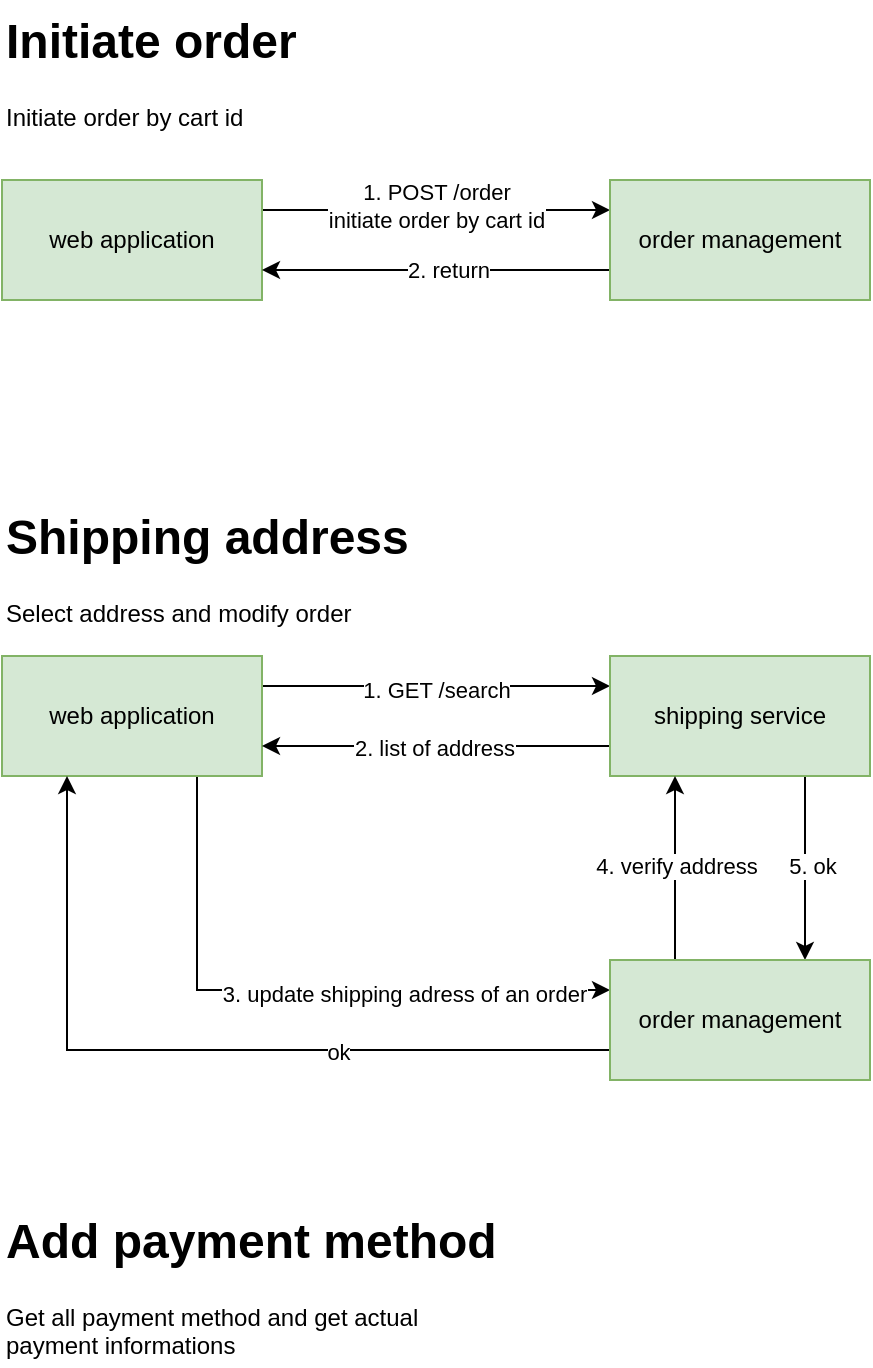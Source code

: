 <mxfile version="24.0.5" type="github">
  <diagram name="Page-1" id="S8j_egNwSijgdve_KBxc">
    <mxGraphModel dx="1434" dy="766" grid="1" gridSize="10" guides="1" tooltips="1" connect="1" arrows="1" fold="1" page="1" pageScale="1" pageWidth="827" pageHeight="1169" math="0" shadow="0">
      <root>
        <mxCell id="0" />
        <mxCell id="1" parent="0" />
        <mxCell id="144fUxhqExXPJ9dB0RyW-5" style="edgeStyle=orthogonalEdgeStyle;rounded=0;orthogonalLoop=1;jettySize=auto;html=1;exitX=1;exitY=0.25;exitDx=0;exitDy=0;entryX=0;entryY=0.25;entryDx=0;entryDy=0;" edge="1" parent="1" source="144fUxhqExXPJ9dB0RyW-1" target="144fUxhqExXPJ9dB0RyW-3">
          <mxGeometry relative="1" as="geometry" />
        </mxCell>
        <mxCell id="144fUxhqExXPJ9dB0RyW-6" value="&lt;div&gt;1. POST /order&lt;/div&gt;&lt;div&gt;initiate order by cart id&lt;br&gt;&lt;/div&gt;" style="edgeLabel;html=1;align=center;verticalAlign=middle;resizable=0;points=[];" vertex="1" connectable="0" parent="144fUxhqExXPJ9dB0RyW-5">
          <mxGeometry y="2" relative="1" as="geometry">
            <mxPoint as="offset" />
          </mxGeometry>
        </mxCell>
        <mxCell id="144fUxhqExXPJ9dB0RyW-1" value="web application" style="rounded=0;whiteSpace=wrap;html=1;fillColor=#d5e8d4;strokeColor=#82b366;" vertex="1" parent="1">
          <mxGeometry x="110" y="210" width="130" height="60" as="geometry" />
        </mxCell>
        <mxCell id="144fUxhqExXPJ9dB0RyW-7" style="edgeStyle=orthogonalEdgeStyle;rounded=0;orthogonalLoop=1;jettySize=auto;html=1;exitX=0;exitY=0.75;exitDx=0;exitDy=0;entryX=1;entryY=0.75;entryDx=0;entryDy=0;" edge="1" parent="1" source="144fUxhqExXPJ9dB0RyW-3" target="144fUxhqExXPJ9dB0RyW-1">
          <mxGeometry relative="1" as="geometry" />
        </mxCell>
        <mxCell id="144fUxhqExXPJ9dB0RyW-8" value="2. return" style="edgeLabel;html=1;align=center;verticalAlign=middle;resizable=0;points=[];" vertex="1" connectable="0" parent="144fUxhqExXPJ9dB0RyW-7">
          <mxGeometry x="-0.062" relative="1" as="geometry">
            <mxPoint as="offset" />
          </mxGeometry>
        </mxCell>
        <mxCell id="144fUxhqExXPJ9dB0RyW-3" value="order management" style="rounded=0;whiteSpace=wrap;html=1;fillColor=#d5e8d4;strokeColor=#82b366;" vertex="1" parent="1">
          <mxGeometry x="414" y="210" width="130" height="60" as="geometry" />
        </mxCell>
        <mxCell id="144fUxhqExXPJ9dB0RyW-11" style="edgeStyle=orthogonalEdgeStyle;rounded=0;orthogonalLoop=1;jettySize=auto;html=1;exitX=1;exitY=0.25;exitDx=0;exitDy=0;entryX=0;entryY=0.25;entryDx=0;entryDy=0;" edge="1" parent="1" source="144fUxhqExXPJ9dB0RyW-9" target="144fUxhqExXPJ9dB0RyW-10">
          <mxGeometry relative="1" as="geometry" />
        </mxCell>
        <mxCell id="144fUxhqExXPJ9dB0RyW-12" value="Text" style="edgeLabel;html=1;align=center;verticalAlign=middle;resizable=0;points=[];" vertex="1" connectable="0" parent="144fUxhqExXPJ9dB0RyW-11">
          <mxGeometry y="-1" relative="1" as="geometry">
            <mxPoint as="offset" />
          </mxGeometry>
        </mxCell>
        <mxCell id="144fUxhqExXPJ9dB0RyW-15" value="1. GET /search " style="edgeLabel;html=1;align=center;verticalAlign=middle;resizable=0;points=[];" vertex="1" connectable="0" parent="144fUxhqExXPJ9dB0RyW-11">
          <mxGeometry y="-2" relative="1" as="geometry">
            <mxPoint as="offset" />
          </mxGeometry>
        </mxCell>
        <mxCell id="144fUxhqExXPJ9dB0RyW-22" style="edgeStyle=orthogonalEdgeStyle;rounded=0;orthogonalLoop=1;jettySize=auto;html=1;exitX=0.75;exitY=1;exitDx=0;exitDy=0;entryX=0;entryY=0.25;entryDx=0;entryDy=0;" edge="1" parent="1" source="144fUxhqExXPJ9dB0RyW-9" target="144fUxhqExXPJ9dB0RyW-18">
          <mxGeometry relative="1" as="geometry" />
        </mxCell>
        <mxCell id="144fUxhqExXPJ9dB0RyW-23" value="3. update shipping adress of an order" style="edgeLabel;html=1;align=center;verticalAlign=middle;resizable=0;points=[];" vertex="1" connectable="0" parent="144fUxhqExXPJ9dB0RyW-22">
          <mxGeometry x="0.337" y="-2" relative="1" as="geometry">
            <mxPoint x="1" as="offset" />
          </mxGeometry>
        </mxCell>
        <mxCell id="144fUxhqExXPJ9dB0RyW-9" value="web application" style="rounded=0;whiteSpace=wrap;html=1;fillColor=#d5e8d4;strokeColor=#82b366;" vertex="1" parent="1">
          <mxGeometry x="110" y="448" width="130" height="60" as="geometry" />
        </mxCell>
        <mxCell id="144fUxhqExXPJ9dB0RyW-16" style="edgeStyle=orthogonalEdgeStyle;rounded=0;orthogonalLoop=1;jettySize=auto;html=1;exitX=0;exitY=0.75;exitDx=0;exitDy=0;entryX=1;entryY=0.75;entryDx=0;entryDy=0;" edge="1" parent="1" source="144fUxhqExXPJ9dB0RyW-10" target="144fUxhqExXPJ9dB0RyW-9">
          <mxGeometry relative="1" as="geometry" />
        </mxCell>
        <mxCell id="144fUxhqExXPJ9dB0RyW-17" value="2. list of address" style="edgeLabel;html=1;align=center;verticalAlign=middle;resizable=0;points=[];" vertex="1" connectable="0" parent="144fUxhqExXPJ9dB0RyW-16">
          <mxGeometry x="0.011" y="1" relative="1" as="geometry">
            <mxPoint as="offset" />
          </mxGeometry>
        </mxCell>
        <mxCell id="144fUxhqExXPJ9dB0RyW-26" style="edgeStyle=orthogonalEdgeStyle;rounded=0;orthogonalLoop=1;jettySize=auto;html=1;exitX=0.75;exitY=1;exitDx=0;exitDy=0;entryX=0.75;entryY=0;entryDx=0;entryDy=0;" edge="1" parent="1" source="144fUxhqExXPJ9dB0RyW-10" target="144fUxhqExXPJ9dB0RyW-18">
          <mxGeometry relative="1" as="geometry" />
        </mxCell>
        <mxCell id="144fUxhqExXPJ9dB0RyW-27" value="5. ok" style="edgeLabel;html=1;align=center;verticalAlign=middle;resizable=0;points=[];" vertex="1" connectable="0" parent="144fUxhqExXPJ9dB0RyW-26">
          <mxGeometry x="-0.022" y="3" relative="1" as="geometry">
            <mxPoint as="offset" />
          </mxGeometry>
        </mxCell>
        <mxCell id="144fUxhqExXPJ9dB0RyW-10" value="shipping service" style="rounded=0;whiteSpace=wrap;html=1;fillColor=#d5e8d4;strokeColor=#82b366;" vertex="1" parent="1">
          <mxGeometry x="414" y="448" width="130" height="60" as="geometry" />
        </mxCell>
        <mxCell id="144fUxhqExXPJ9dB0RyW-13" value="&lt;h1 style=&quot;margin-top: 0px;&quot;&gt;Initiate order&lt;br&gt;&lt;/h1&gt;&lt;p&gt;Initiate order by cart id&lt;br&gt;&lt;/p&gt;" style="text;html=1;whiteSpace=wrap;overflow=hidden;rounded=0;" vertex="1" parent="1">
          <mxGeometry x="110" y="120" width="180" height="80" as="geometry" />
        </mxCell>
        <mxCell id="144fUxhqExXPJ9dB0RyW-14" value="&lt;h1 style=&quot;margin-top: 0px;&quot;&gt;Shipping address&lt;br&gt;&lt;/h1&gt;Select address and modify order" style="text;html=1;whiteSpace=wrap;overflow=hidden;rounded=0;" vertex="1" parent="1">
          <mxGeometry x="110" y="368" width="220" height="80" as="geometry" />
        </mxCell>
        <mxCell id="144fUxhqExXPJ9dB0RyW-24" style="edgeStyle=orthogonalEdgeStyle;rounded=0;orthogonalLoop=1;jettySize=auto;html=1;exitX=0.25;exitY=0;exitDx=0;exitDy=0;entryX=0.25;entryY=1;entryDx=0;entryDy=0;" edge="1" parent="1" source="144fUxhqExXPJ9dB0RyW-18" target="144fUxhqExXPJ9dB0RyW-10">
          <mxGeometry relative="1" as="geometry" />
        </mxCell>
        <mxCell id="144fUxhqExXPJ9dB0RyW-25" value="4. verify address" style="edgeLabel;html=1;align=center;verticalAlign=middle;resizable=0;points=[];" vertex="1" connectable="0" parent="144fUxhqExXPJ9dB0RyW-24">
          <mxGeometry x="0.022" y="1" relative="1" as="geometry">
            <mxPoint x="1" as="offset" />
          </mxGeometry>
        </mxCell>
        <mxCell id="144fUxhqExXPJ9dB0RyW-28" style="edgeStyle=orthogonalEdgeStyle;rounded=0;orthogonalLoop=1;jettySize=auto;html=1;exitX=0;exitY=0.75;exitDx=0;exitDy=0;entryX=0.25;entryY=1;entryDx=0;entryDy=0;" edge="1" parent="1" source="144fUxhqExXPJ9dB0RyW-18" target="144fUxhqExXPJ9dB0RyW-9">
          <mxGeometry relative="1" as="geometry" />
        </mxCell>
        <mxCell id="144fUxhqExXPJ9dB0RyW-29" value="ok" style="edgeLabel;html=1;align=center;verticalAlign=middle;resizable=0;points=[];" vertex="1" connectable="0" parent="144fUxhqExXPJ9dB0RyW-28">
          <mxGeometry x="-0.334" y="1" relative="1" as="geometry">
            <mxPoint as="offset" />
          </mxGeometry>
        </mxCell>
        <mxCell id="144fUxhqExXPJ9dB0RyW-18" value="order management" style="rounded=0;whiteSpace=wrap;html=1;fillColor=#d5e8d4;strokeColor=#82b366;" vertex="1" parent="1">
          <mxGeometry x="414" y="600" width="130" height="60" as="geometry" />
        </mxCell>
        <mxCell id="144fUxhqExXPJ9dB0RyW-31" value="&lt;h1 style=&quot;margin-top: 0px;&quot;&gt;Add payment method&lt;br&gt;&lt;/h1&gt;Get all payment method and get actual payment informations" style="text;html=1;whiteSpace=wrap;overflow=hidden;rounded=0;" vertex="1" parent="1">
          <mxGeometry x="110" y="720" width="250" height="80" as="geometry" />
        </mxCell>
      </root>
    </mxGraphModel>
  </diagram>
</mxfile>
